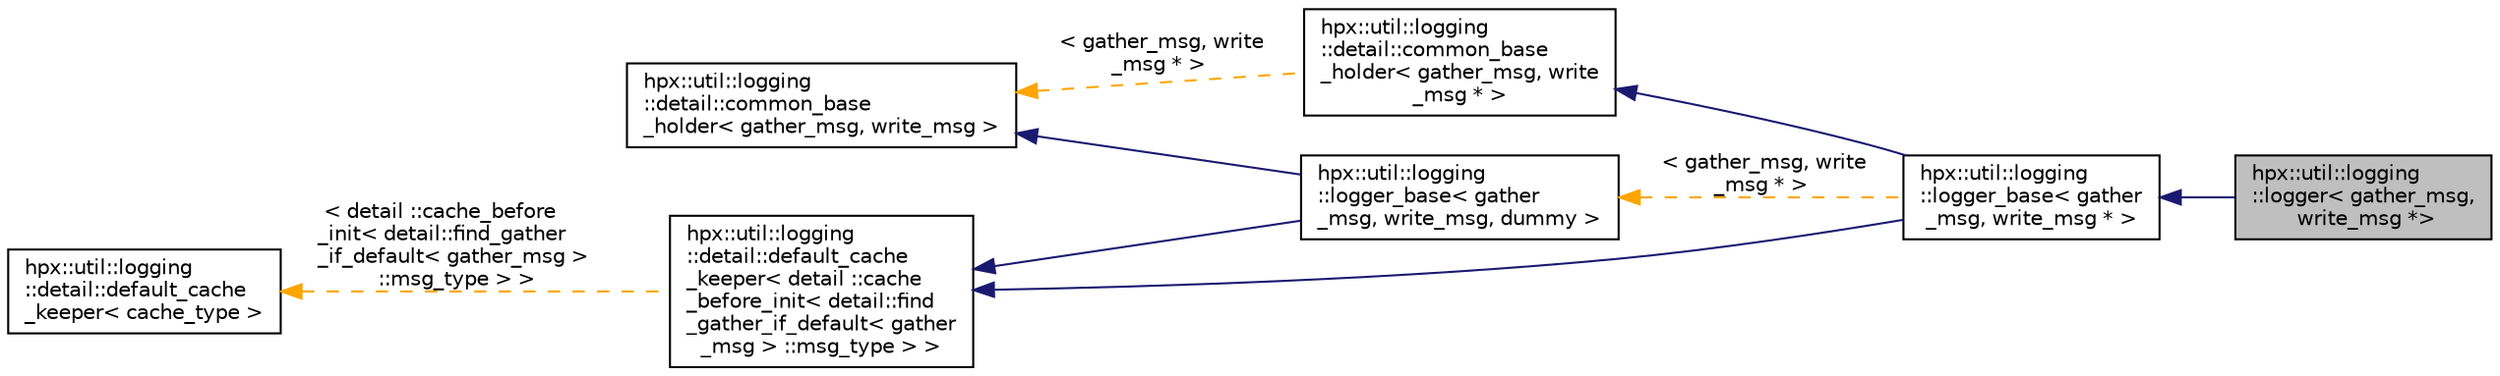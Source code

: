 digraph "hpx::util::logging::logger&lt; gather_msg, write_msg *&gt;"
{
  edge [fontname="Helvetica",fontsize="10",labelfontname="Helvetica",labelfontsize="10"];
  node [fontname="Helvetica",fontsize="10",shape=record];
  rankdir="LR";
  Node0 [label="hpx::util::logging\l::logger\< gather_msg,\l write_msg *\>",height=0.2,width=0.4,color="black", fillcolor="grey75", style="filled", fontcolor="black"];
  Node1 -> Node0 [dir="back",color="midnightblue",fontsize="10",style="solid",fontname="Helvetica"];
  Node1 [label="hpx::util::logging\l::logger_base\< gather\l_msg, write_msg * \>",height=0.2,width=0.4,color="black", fillcolor="white", style="filled",URL="$da/d10/structhpx_1_1util_1_1logging_1_1logger__base.html"];
  Node2 -> Node1 [dir="back",color="midnightblue",fontsize="10",style="solid",fontname="Helvetica"];
  Node2 [label="hpx::util::logging\l::detail::default_cache\l_keeper\< detail ::cache\l_before_init\< detail::find\l_gather_if_default\< gather\l_msg \> ::msg_type \> \>",height=0.2,width=0.4,color="black", fillcolor="white", style="filled",URL="$d6/d40/structhpx_1_1util_1_1logging_1_1detail_1_1default__cache__keeper.html"];
  Node3 -> Node2 [dir="back",color="orange",fontsize="10",style="dashed",label=" \< detail ::cache_before\l_init\< detail::find_gather\l_if_default\< gather_msg \>\l ::msg_type \> \>" ,fontname="Helvetica"];
  Node3 [label="hpx::util::logging\l::detail::default_cache\l_keeper\< cache_type \>",height=0.2,width=0.4,color="black", fillcolor="white", style="filled",URL="$d6/d40/structhpx_1_1util_1_1logging_1_1detail_1_1default__cache__keeper.html",tooltip="default implementation of keeping cache "];
  Node4 -> Node1 [dir="back",color="midnightblue",fontsize="10",style="solid",fontname="Helvetica"];
  Node4 [label="hpx::util::logging\l::detail::common_base\l_holder\< gather_msg, write\l_msg * \>",height=0.2,width=0.4,color="black", fillcolor="white", style="filled",URL="$d2/d5a/structhpx_1_1util_1_1logging_1_1detail_1_1common__base__holder.html"];
  Node5 -> Node4 [dir="back",color="orange",fontsize="10",style="dashed",label=" \< gather_msg, write\l_msg * \>" ,fontname="Helvetica"];
  Node5 [label="hpx::util::logging\l::detail::common_base\l_holder\< gather_msg, write_msg \>",height=0.2,width=0.4,color="black", fillcolor="white", style="filled",URL="$d2/d5a/structhpx_1_1util_1_1logging_1_1detail_1_1common__base__holder.html"];
  Node6 -> Node1 [dir="back",color="orange",fontsize="10",style="dashed",label=" \< gather_msg, write\l_msg * \>" ,fontname="Helvetica"];
  Node6 [label="hpx::util::logging\l::logger_base\< gather\l_msg, write_msg, dummy \>",height=0.2,width=0.4,color="black", fillcolor="white", style="filled",URL="$da/d10/structhpx_1_1util_1_1logging_1_1logger__base.html",tooltip="logger base class. "];
  Node2 -> Node6 [dir="back",color="midnightblue",fontsize="10",style="solid",fontname="Helvetica"];
  Node5 -> Node6 [dir="back",color="midnightblue",fontsize="10",style="solid",fontname="Helvetica"];
}
